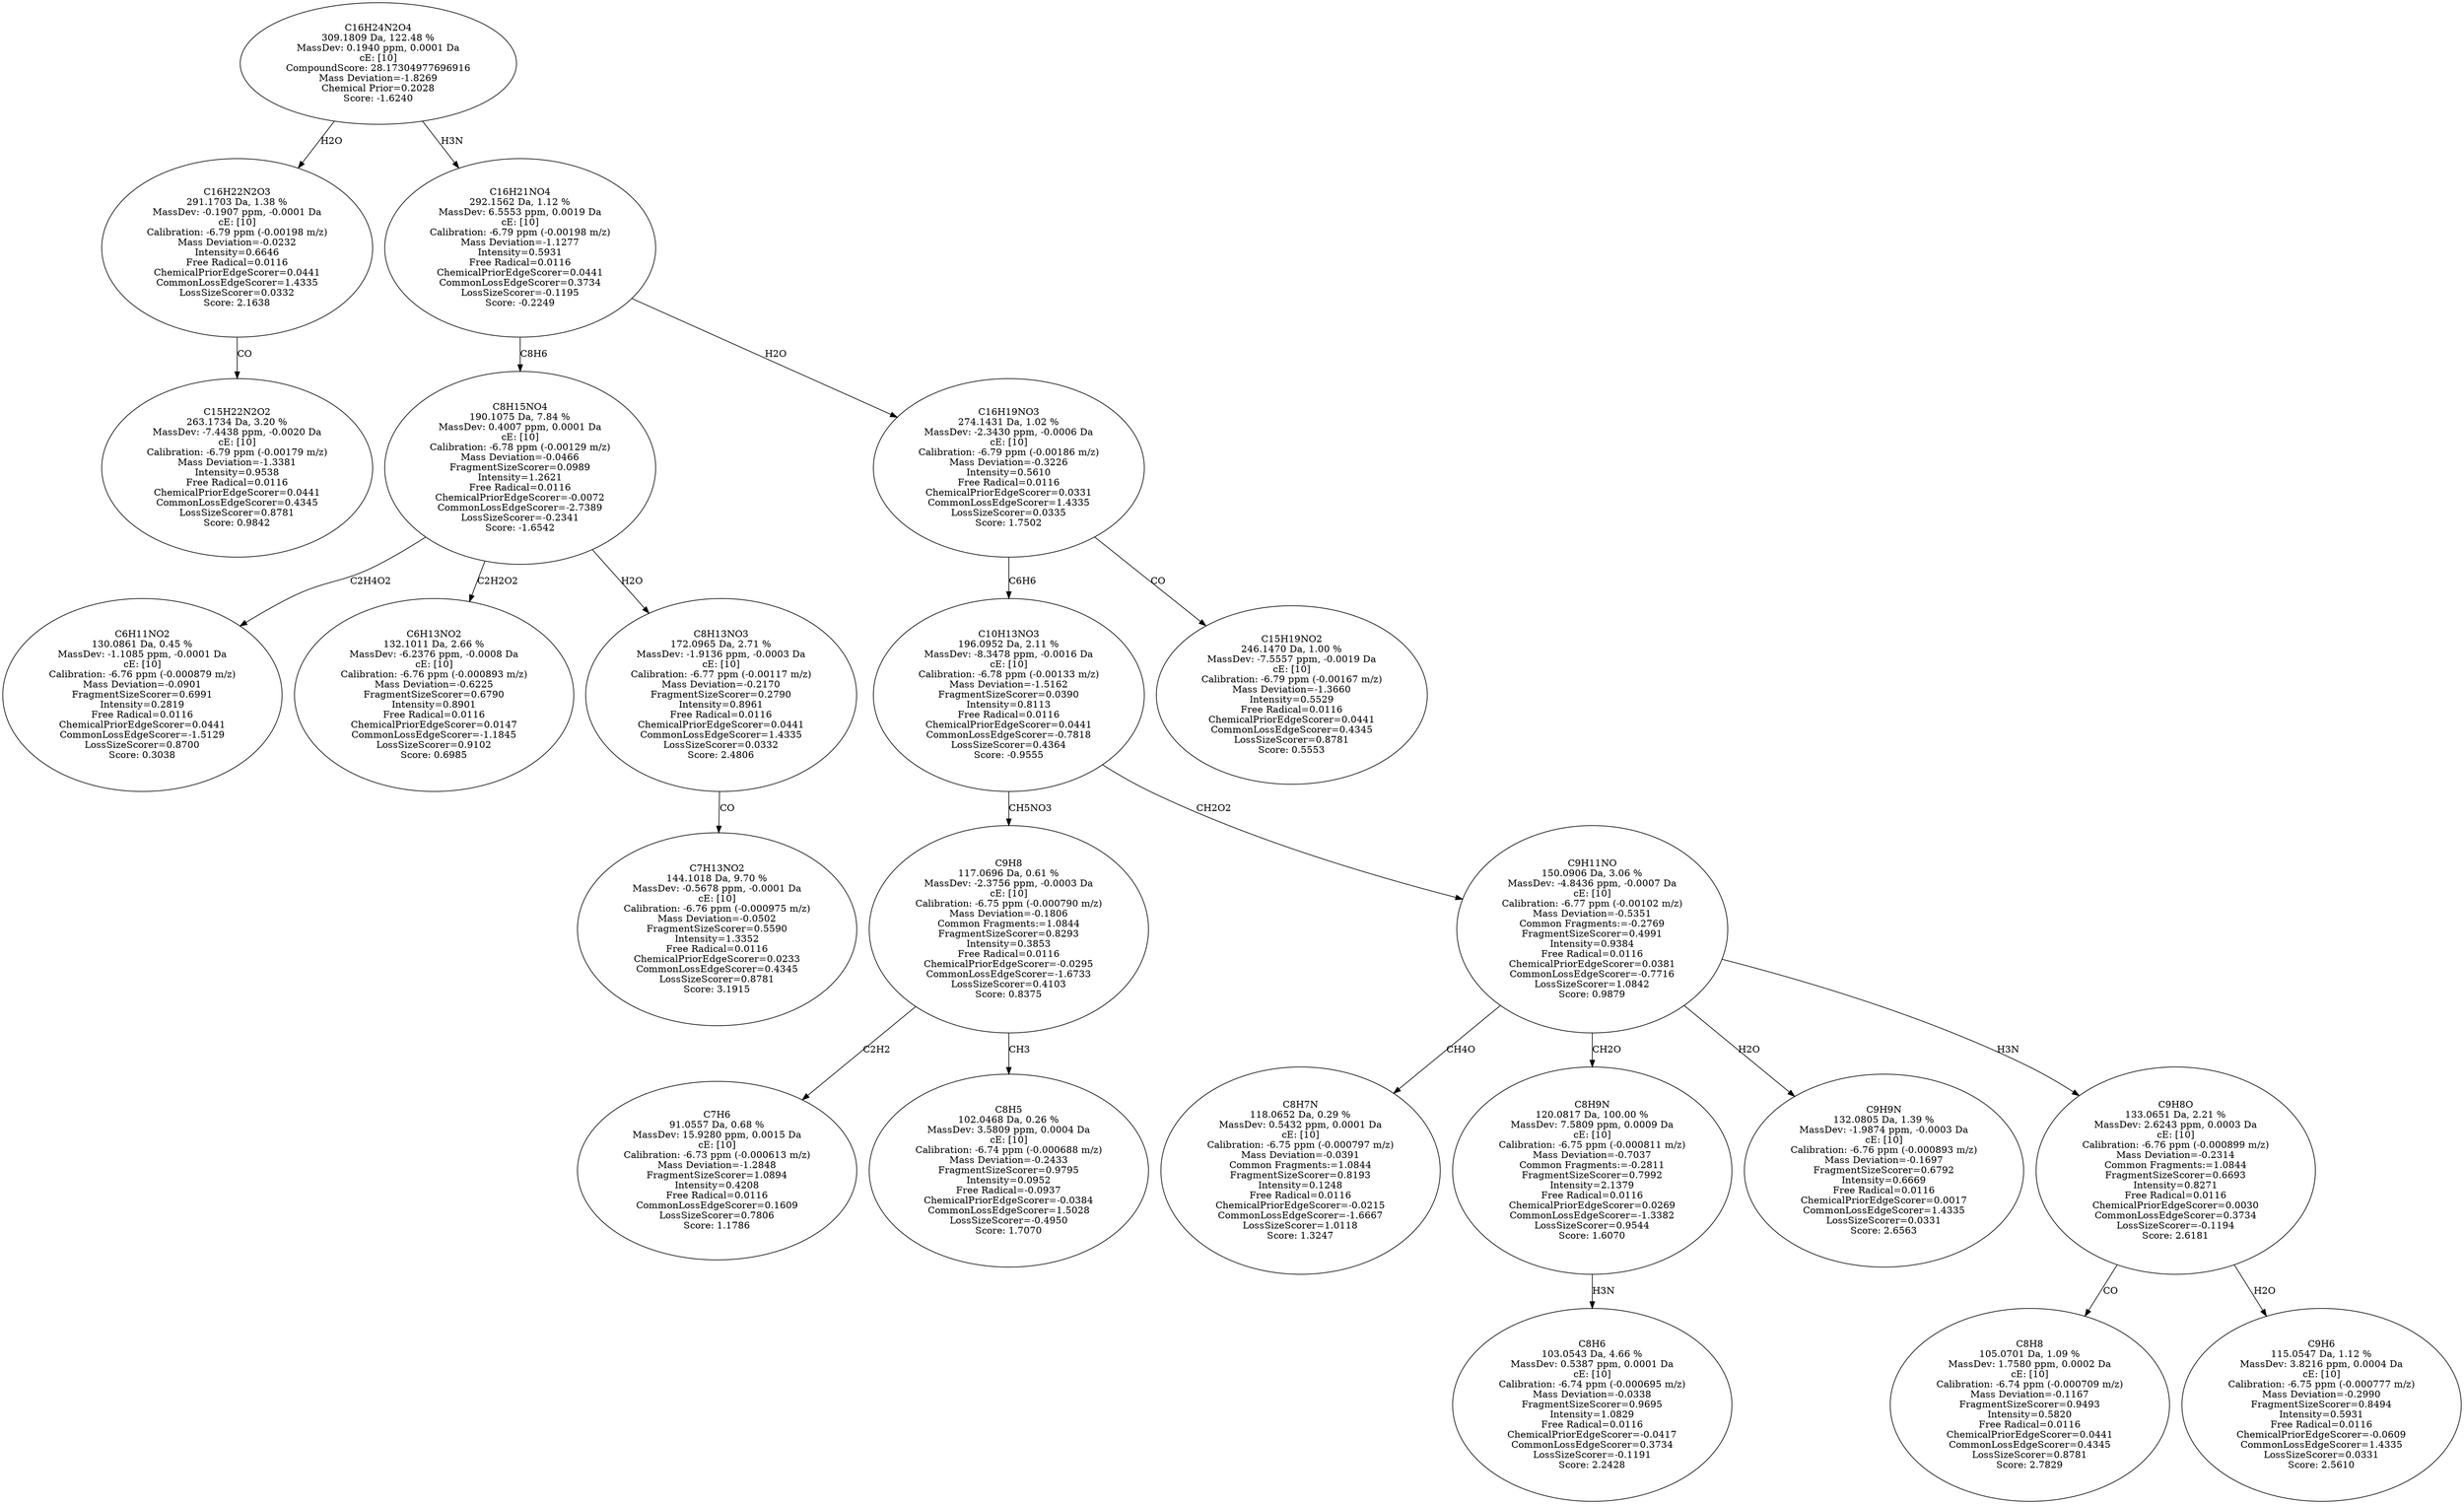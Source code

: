 strict digraph {
v1 [label="C15H22N2O2\n263.1734 Da, 3.20 %\nMassDev: -7.4438 ppm, -0.0020 Da\ncE: [10]\nCalibration: -6.79 ppm (-0.00179 m/z)\nMass Deviation=-1.3381\nIntensity=0.9538\nFree Radical=0.0116\nChemicalPriorEdgeScorer=0.0441\nCommonLossEdgeScorer=0.4345\nLossSizeScorer=0.8781\nScore: 0.9842"];
v2 [label="C16H22N2O3\n291.1703 Da, 1.38 %\nMassDev: -0.1907 ppm, -0.0001 Da\ncE: [10]\nCalibration: -6.79 ppm (-0.00198 m/z)\nMass Deviation=-0.0232\nIntensity=0.6646\nFree Radical=0.0116\nChemicalPriorEdgeScorer=0.0441\nCommonLossEdgeScorer=1.4335\nLossSizeScorer=0.0332\nScore: 2.1638"];
v3 [label="C6H11NO2\n130.0861 Da, 0.45 %\nMassDev: -1.1085 ppm, -0.0001 Da\ncE: [10]\nCalibration: -6.76 ppm (-0.000879 m/z)\nMass Deviation=-0.0901\nFragmentSizeScorer=0.6991\nIntensity=0.2819\nFree Radical=0.0116\nChemicalPriorEdgeScorer=0.0441\nCommonLossEdgeScorer=-1.5129\nLossSizeScorer=0.8700\nScore: 0.3038"];
v4 [label="C6H13NO2\n132.1011 Da, 2.66 %\nMassDev: -6.2376 ppm, -0.0008 Da\ncE: [10]\nCalibration: -6.76 ppm (-0.000893 m/z)\nMass Deviation=-0.6225\nFragmentSizeScorer=0.6790\nIntensity=0.8901\nFree Radical=0.0116\nChemicalPriorEdgeScorer=0.0147\nCommonLossEdgeScorer=-1.1845\nLossSizeScorer=0.9102\nScore: 0.6985"];
v5 [label="C7H13NO2\n144.1018 Da, 9.70 %\nMassDev: -0.5678 ppm, -0.0001 Da\ncE: [10]\nCalibration: -6.76 ppm (-0.000975 m/z)\nMass Deviation=-0.0502\nFragmentSizeScorer=0.5590\nIntensity=1.3352\nFree Radical=0.0116\nChemicalPriorEdgeScorer=0.0233\nCommonLossEdgeScorer=0.4345\nLossSizeScorer=0.8781\nScore: 3.1915"];
v6 [label="C8H13NO3\n172.0965 Da, 2.71 %\nMassDev: -1.9136 ppm, -0.0003 Da\ncE: [10]\nCalibration: -6.77 ppm (-0.00117 m/z)\nMass Deviation=-0.2170\nFragmentSizeScorer=0.2790\nIntensity=0.8961\nFree Radical=0.0116\nChemicalPriorEdgeScorer=0.0441\nCommonLossEdgeScorer=1.4335\nLossSizeScorer=0.0332\nScore: 2.4806"];
v7 [label="C8H15NO4\n190.1075 Da, 7.84 %\nMassDev: 0.4007 ppm, 0.0001 Da\ncE: [10]\nCalibration: -6.78 ppm (-0.00129 m/z)\nMass Deviation=-0.0466\nFragmentSizeScorer=0.0989\nIntensity=1.2621\nFree Radical=0.0116\nChemicalPriorEdgeScorer=-0.0072\nCommonLossEdgeScorer=-2.7389\nLossSizeScorer=-0.2341\nScore: -1.6542"];
v8 [label="C7H6\n91.0557 Da, 0.68 %\nMassDev: 15.9280 ppm, 0.0015 Da\ncE: [10]\nCalibration: -6.73 ppm (-0.000613 m/z)\nMass Deviation=-1.2848\nFragmentSizeScorer=1.0894\nIntensity=0.4208\nFree Radical=0.0116\nCommonLossEdgeScorer=0.1609\nLossSizeScorer=0.7806\nScore: 1.1786"];
v9 [label="C8H5\n102.0468 Da, 0.26 %\nMassDev: 3.5809 ppm, 0.0004 Da\ncE: [10]\nCalibration: -6.74 ppm (-0.000688 m/z)\nMass Deviation=-0.2433\nFragmentSizeScorer=0.9795\nIntensity=0.0952\nFree Radical=-0.0937\nChemicalPriorEdgeScorer=-0.0384\nCommonLossEdgeScorer=1.5028\nLossSizeScorer=-0.4950\nScore: 1.7070"];
v10 [label="C9H8\n117.0696 Da, 0.61 %\nMassDev: -2.3756 ppm, -0.0003 Da\ncE: [10]\nCalibration: -6.75 ppm (-0.000790 m/z)\nMass Deviation=-0.1806\nCommon Fragments:=1.0844\nFragmentSizeScorer=0.8293\nIntensity=0.3853\nFree Radical=0.0116\nChemicalPriorEdgeScorer=-0.0295\nCommonLossEdgeScorer=-1.6733\nLossSizeScorer=0.4103\nScore: 0.8375"];
v11 [label="C8H7N\n118.0652 Da, 0.29 %\nMassDev: 0.5432 ppm, 0.0001 Da\ncE: [10]\nCalibration: -6.75 ppm (-0.000797 m/z)\nMass Deviation=-0.0391\nCommon Fragments:=1.0844\nFragmentSizeScorer=0.8193\nIntensity=0.1248\nFree Radical=0.0116\nChemicalPriorEdgeScorer=-0.0215\nCommonLossEdgeScorer=-1.6667\nLossSizeScorer=1.0118\nScore: 1.3247"];
v12 [label="C8H6\n103.0543 Da, 4.66 %\nMassDev: 0.5387 ppm, 0.0001 Da\ncE: [10]\nCalibration: -6.74 ppm (-0.000695 m/z)\nMass Deviation=-0.0338\nFragmentSizeScorer=0.9695\nIntensity=1.0829\nFree Radical=0.0116\nChemicalPriorEdgeScorer=-0.0417\nCommonLossEdgeScorer=0.3734\nLossSizeScorer=-0.1191\nScore: 2.2428"];
v13 [label="C8H9N\n120.0817 Da, 100.00 %\nMassDev: 7.5809 ppm, 0.0009 Da\ncE: [10]\nCalibration: -6.75 ppm (-0.000811 m/z)\nMass Deviation=-0.7037\nCommon Fragments:=-0.2811\nFragmentSizeScorer=0.7992\nIntensity=2.1379\nFree Radical=0.0116\nChemicalPriorEdgeScorer=0.0269\nCommonLossEdgeScorer=-1.3382\nLossSizeScorer=0.9544\nScore: 1.6070"];
v14 [label="C9H9N\n132.0805 Da, 1.39 %\nMassDev: -1.9874 ppm, -0.0003 Da\ncE: [10]\nCalibration: -6.76 ppm (-0.000893 m/z)\nMass Deviation=-0.1697\nFragmentSizeScorer=0.6792\nIntensity=0.6669\nFree Radical=0.0116\nChemicalPriorEdgeScorer=0.0017\nCommonLossEdgeScorer=1.4335\nLossSizeScorer=0.0331\nScore: 2.6563"];
v15 [label="C8H8\n105.0701 Da, 1.09 %\nMassDev: 1.7580 ppm, 0.0002 Da\ncE: [10]\nCalibration: -6.74 ppm (-0.000709 m/z)\nMass Deviation=-0.1167\nFragmentSizeScorer=0.9493\nIntensity=0.5820\nFree Radical=0.0116\nChemicalPriorEdgeScorer=0.0441\nCommonLossEdgeScorer=0.4345\nLossSizeScorer=0.8781\nScore: 2.7829"];
v16 [label="C9H6\n115.0547 Da, 1.12 %\nMassDev: 3.8216 ppm, 0.0004 Da\ncE: [10]\nCalibration: -6.75 ppm (-0.000777 m/z)\nMass Deviation=-0.2990\nFragmentSizeScorer=0.8494\nIntensity=0.5931\nFree Radical=0.0116\nChemicalPriorEdgeScorer=-0.0609\nCommonLossEdgeScorer=1.4335\nLossSizeScorer=0.0331\nScore: 2.5610"];
v17 [label="C9H8O\n133.0651 Da, 2.21 %\nMassDev: 2.6243 ppm, 0.0003 Da\ncE: [10]\nCalibration: -6.76 ppm (-0.000899 m/z)\nMass Deviation=-0.2314\nCommon Fragments:=1.0844\nFragmentSizeScorer=0.6693\nIntensity=0.8271\nFree Radical=0.0116\nChemicalPriorEdgeScorer=0.0030\nCommonLossEdgeScorer=0.3734\nLossSizeScorer=-0.1194\nScore: 2.6181"];
v18 [label="C9H11NO\n150.0906 Da, 3.06 %\nMassDev: -4.8436 ppm, -0.0007 Da\ncE: [10]\nCalibration: -6.77 ppm (-0.00102 m/z)\nMass Deviation=-0.5351\nCommon Fragments:=-0.2769\nFragmentSizeScorer=0.4991\nIntensity=0.9384\nFree Radical=0.0116\nChemicalPriorEdgeScorer=0.0381\nCommonLossEdgeScorer=-0.7716\nLossSizeScorer=1.0842\nScore: 0.9879"];
v19 [label="C10H13NO3\n196.0952 Da, 2.11 %\nMassDev: -8.3478 ppm, -0.0016 Da\ncE: [10]\nCalibration: -6.78 ppm (-0.00133 m/z)\nMass Deviation=-1.5162\nFragmentSizeScorer=0.0390\nIntensity=0.8113\nFree Radical=0.0116\nChemicalPriorEdgeScorer=0.0441\nCommonLossEdgeScorer=-0.7818\nLossSizeScorer=0.4364\nScore: -0.9555"];
v20 [label="C15H19NO2\n246.1470 Da, 1.00 %\nMassDev: -7.5557 ppm, -0.0019 Da\ncE: [10]\nCalibration: -6.79 ppm (-0.00167 m/z)\nMass Deviation=-1.3660\nIntensity=0.5529\nFree Radical=0.0116\nChemicalPriorEdgeScorer=0.0441\nCommonLossEdgeScorer=0.4345\nLossSizeScorer=0.8781\nScore: 0.5553"];
v21 [label="C16H19NO3\n274.1431 Da, 1.02 %\nMassDev: -2.3430 ppm, -0.0006 Da\ncE: [10]\nCalibration: -6.79 ppm (-0.00186 m/z)\nMass Deviation=-0.3226\nIntensity=0.5610\nFree Radical=0.0116\nChemicalPriorEdgeScorer=0.0331\nCommonLossEdgeScorer=1.4335\nLossSizeScorer=0.0335\nScore: 1.7502"];
v22 [label="C16H21NO4\n292.1562 Da, 1.12 %\nMassDev: 6.5553 ppm, 0.0019 Da\ncE: [10]\nCalibration: -6.79 ppm (-0.00198 m/z)\nMass Deviation=-1.1277\nIntensity=0.5931\nFree Radical=0.0116\nChemicalPriorEdgeScorer=0.0441\nCommonLossEdgeScorer=0.3734\nLossSizeScorer=-0.1195\nScore: -0.2249"];
v23 [label="C16H24N2O4\n309.1809 Da, 122.48 %\nMassDev: 0.1940 ppm, 0.0001 Da\ncE: [10]\nCompoundScore: 28.17304977696916\nMass Deviation=-1.8269\nChemical Prior=0.2028\nScore: -1.6240"];
v2 -> v1 [label="CO"];
v23 -> v2 [label="H2O"];
v7 -> v3 [label="C2H4O2"];
v7 -> v4 [label="C2H2O2"];
v6 -> v5 [label="CO"];
v7 -> v6 [label="H2O"];
v22 -> v7 [label="C8H6"];
v10 -> v8 [label="C2H2"];
v10 -> v9 [label="CH3"];
v19 -> v10 [label="CH5NO3"];
v18 -> v11 [label="CH4O"];
v13 -> v12 [label="H3N"];
v18 -> v13 [label="CH2O"];
v18 -> v14 [label="H2O"];
v17 -> v15 [label="CO"];
v17 -> v16 [label="H2O"];
v18 -> v17 [label="H3N"];
v19 -> v18 [label="CH2O2"];
v21 -> v19 [label="C6H6"];
v21 -> v20 [label="CO"];
v22 -> v21 [label="H2O"];
v23 -> v22 [label="H3N"];
}